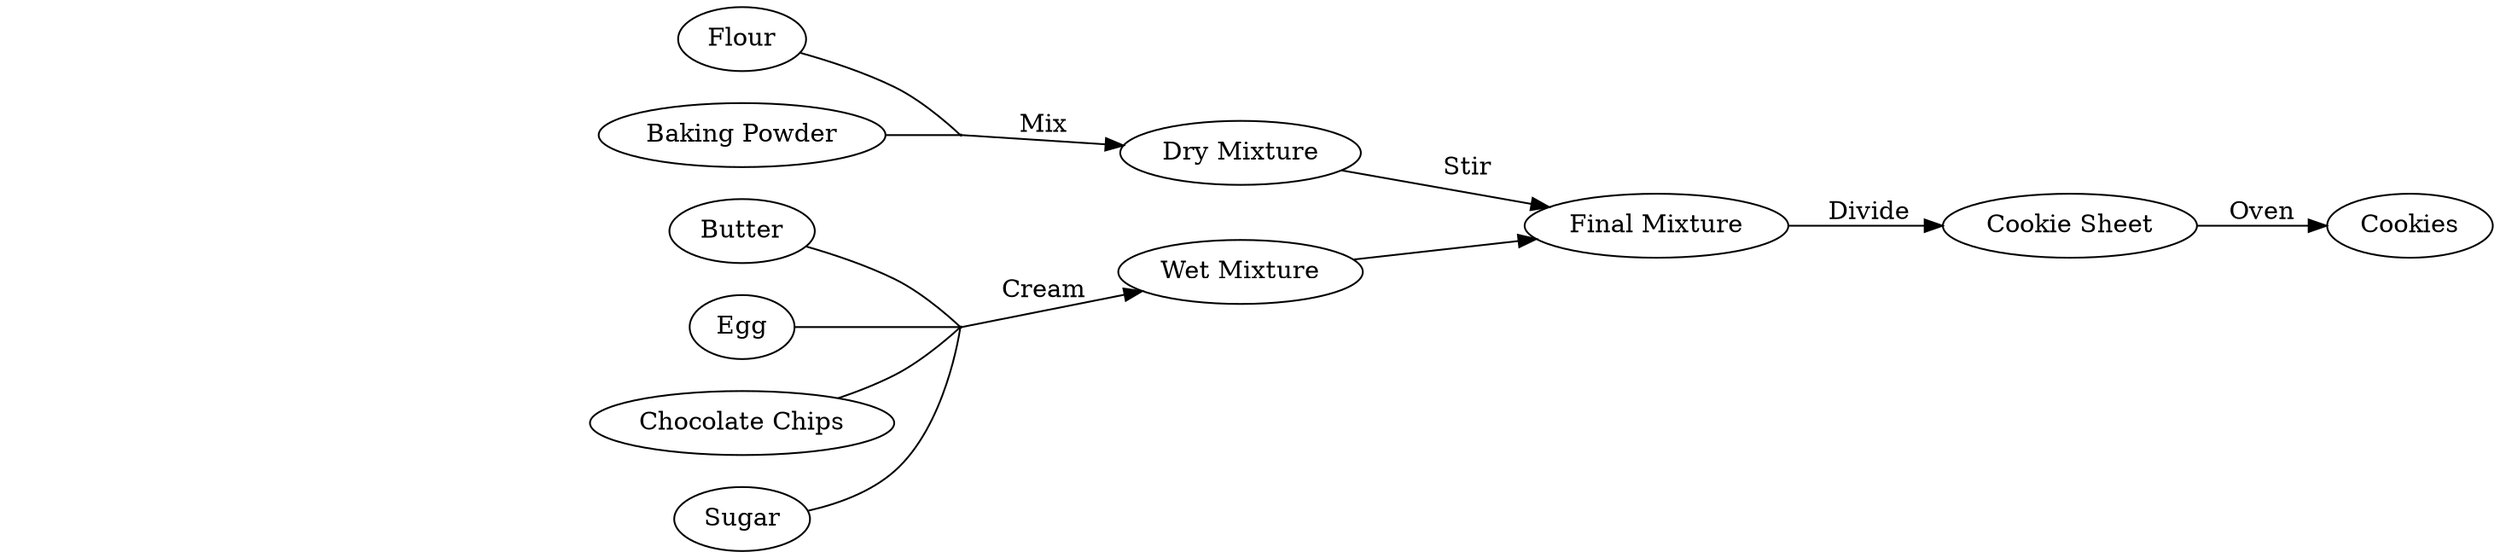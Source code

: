 digraph {
	// Simplified cookie recipe
	rankdir=LR;

	cow[label="Cow", style=invis];
	hen[label="Hen", style=invis];
	wheat[label="Wheat", style=invis];
	milk[label="Milk", style=invis];

	butter[label="Butter"];
	sugar[label="Sugar"];
	egg[label="Egg"];
	// vanilla[label="Vanilla"];
	flour[label="Flour"];
	powder[label="Baking Powder"];
	chips[label="Chocolate Chips"];

	bowl1[label="Dry Mixture"];
	bowl2[label="Wet Mixture"];
	bowl3[label="Final Mixture"];
	pan[label="Cookie Sheet"];
	cookies[label="Cookies"];

	dummy1[shape=point,width=0.01,height=0.01]
	dummy2[shape=point,width=0.01,height=0.01]
	
	// Main ingredients
	{flour, powder} -> dummy1 [dir=none];
	dummy1 -> bowl1 [label=" Mix"];

	{butter, sugar, egg, chips} -> dummy2 [dir=none];
	dummy2 -> bowl2 [label=" Cream"];

	bowl1 -> bowl3 [label="      Stir"];
	bowl2 -> bowl3;

	bowl3 -> pan[label=" Divide"];
	pan -> cookies[label="Oven"];

	// Hidden inputs
	cow -> milk [label=" Squeeze", style=invis];
	milk -> butter [label = " Churn", style=invis];
	hen -> egg [label=" Lay", style=invis];
	wheat -> flour [label=" Mill", style=invis];
	
}
